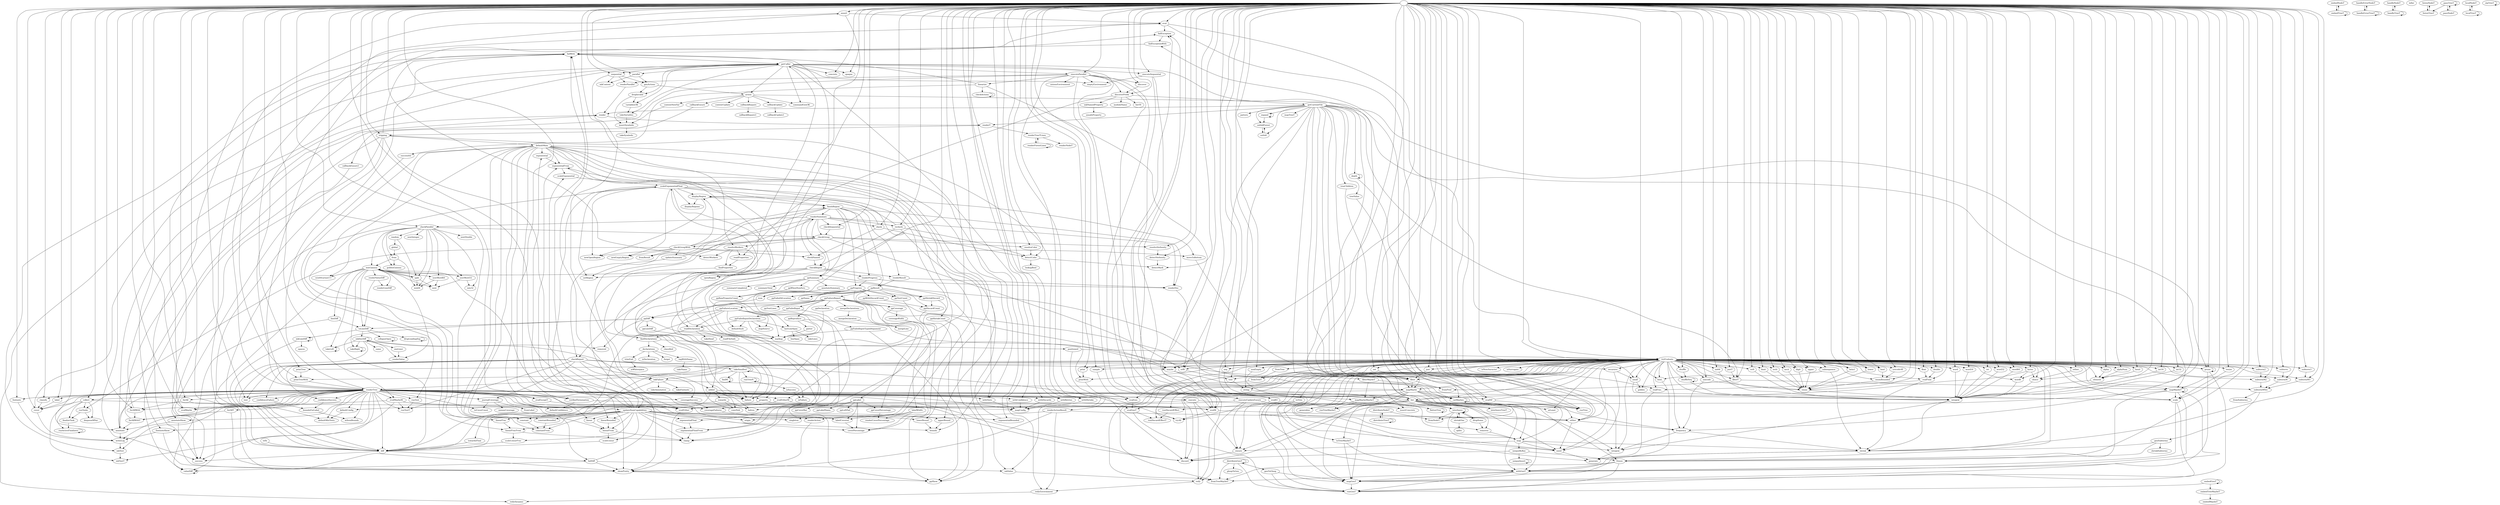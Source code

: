 strict digraph deps {
"action" [style=solid];
"added" [style=solid];
"alpha" [style=solid];
"alphaNum" [style=solid];
"annotate" [style=solid];
"annotateShow" [style=solid];
"annotateSummary" [style=solid];
"ascii" [style=solid];
"assert" [style=solid];
"atLeast" [style=solid];
"binit" [style=solid];
"bool" [style=solid];
"bool_" [style=solid];
"bounds" [style=solid];
"boundsForLabel" [style=solid];
"bytes" [style=solid];
"callbackEnsure" [style=solid];
"callbackEnsure1" [style=solid];
"callbackRequire" [style=solid];
"callbackRequire1" [style=solid];
"callbackUpdate" [style=solid];
"callbackUpdate1" [style=solid];
"catMaybes" [style=solid];
"check" [style=solid];
"checkActions" [style=solid];
"checkGroup" [style=solid];
"checkGroupWith" [style=solid];
"checkNamed" [style=solid];
"checkParallel" [style=solid];
"checkRegion" [style=solid];
"checkReport" [style=solid];
"checkSequential" [style=solid];
"choice" [style=solid];
"clamp" [style=solid];
"classified" [style=solid];
"classify" [style=solid];
"collapseOpen" [style=solid];
"collect" [style=solid];
"commandGenOK" [style=solid];
"concrete" [style=solid];
"confidenceFailure" [style=solid];
"confidenceSuccess" [style=solid];
"consNub" [style=solid];
"constant" [style=solid];
"constantBounded" [style=solid];
"constantFrom" [style=solid];
"contextNewVar" [style=solid];
"contextUpdate" [style=solid];
"cover" [style=solid];
"coverPercentage" [style=solid];
"coverageFailures" [style=solid];
"coverageSuccess" [style=solid];
"coverageWidth" [style=solid];
"declarations" [style=solid];
"defaultConfidence" [style=solid];
"defaultConfig" [style=solid];
"defaultMain" [style=solid];
"defaultMinTests" [style=solid];
"defaultStyle" [style=solid];
"depth" [style=solid];
"dequeueMVar" [style=solid];
"detectColor" [style=solid];
"detectMark" [style=solid];
"detectVerbosity" [style=solid];
"detectWorkers" [style=solid];
"diff" [style=solid];
"digit" [style=solid];
"discard" [style=solid];
"discover" [style=solid];
"discoverPrefix" [style=solid];
"displayRegion" [style=solid];
"displayRegions" [style=solid];
"distributeGenT" [style=solid];
"distributeNodeT" [style=solid];
"distributeTreeT" [style=solid];
"double" [style=solid];
"dropInvalid" [style=solid];
"dropLeadingSep" [style=solid];
"dropSome" [style=solid];
"either" [style=solid];
"either_" [style=solid];
"element" [style=solid];
"embedGenT" [style=solid];
"embedMaybeT" [style=solid];
"embedNodeT" [style=solid];
"embedTreeMaybeT" [style=solid];
"embedTreeT" [style=solid];
"emptyEnvironment" [style=solid];
"ensure" [style=solid];
"enum" [style=solid];
"enumBounded" [style=solid];
"eval" [style=solid];
"evalEither" [style=solid];
"evalEitherM" [style=solid];
"evalExceptT" [style=solid];
"evalGen" [style=solid];
"evalGenT" [style=solid];
"evalIO" [style=solid];
"evalM" [style=solid];
"evalMaybe" [style=solid];
"evalMaybeM" [style=solid];
"evalNF" [style=solid];
"execute" [style=solid];
"executeParallel" [style=solid];
"executeSequential" [style=solid];
"executeUpdateEnsure" [style=solid];
"expand" [style=solid];
"exponential" [style=solid];
"exponentialBounded" [style=solid];
"exponentialFloat" [style=solid];
"exponentialFloatFrom" [style=solid];
"exponentialFrom" [style=solid];
"failDiff" [style=solid];
"failException" [style=solid];
"failExceptionWith" [style=solid];
"failWith" [style=solid];
"failure" [style=solid];
"filter" [style=solid];
"filterMaybeT" [style=solid];
"filterT" [style=solid];
"finalizeTask" [style=solid];
"findDeclarations" [style=solid];
"findM" [style=solid];
"findProperties" [style=solid];
"finishRegion" [style=solid];
"flattenTree" [style=solid];
"float" [style=solid];
"footnote" [style=solid];
"footnoteShow" [style=solid];
"forAll" [style=solid];
"forAllT" [style=solid];
"forAllWith" [style=solid];
"forAllWithT" [style=solid];
"forget" [style=solid];
"freeze" [style=solid];
"frequency" [style=solid];
"from" [style=solid];
"fromLabel" [style=solid];
"fromNodeT" [style=solid];
"fromPred" [style=solid];
"fromResult" [style=solid];
"fromSubterms" [style=solid];
"fromTree" [style=solid];
"fromTreeMaybeT" [style=solid];
"fromTreeT" [style=solid];
"genActions" [style=solid];
"genSubterms" [style=solid];
"genToGloop" [style=solid];
"generalize" [style=solid];
"generate" [style=solid];
"getCaller" [style=solid];
"getCurrentFile" [style=solid];
"global" [style=solid];
"gloopToGen" [style=solid];
"golden" [style=solid];
"goldenGamma" [style=solid];
"gutter" [style=solid];
"halves" [style=solid];
"handleErrorNodeT" [style=solid];
"handleErrorTreeT" [style=solid];
"handleNodeT" [style=solid];
"handleTreeT" [style=solid];
"hexit" [style=solid];
"icon" [style=solid];
"infix" [style=solid];
"infixr" [style=solid];
"insertConcrete" [style=solid];
"insertSymbolic" [style=solid];
"int" [style=solid];
"int16" [style=solid];
"int32" [style=solid];
"int64" [style=solid];
"int8" [style=solid];
"integral" [style=solid];
"integral_" [style=solid];
"interleave" [style=solid];
"interleaveTreeT" [style=solid];
"isDeclaration" [style=solid];
"isFailure" [style=solid];
"isNoncharacter" [style=solid];
"isSuccess" [style=solid];
"isSurrogate" [style=solid];
"isWhitespace" [style=solid];
"journalCoverage" [style=solid];
"just" [style=solid];
"justT" [style=solid];
"label" [style=solid];
"labelCovered" [style=solid];
"labelWidth" [style=solid];
"lastLineSpan" [style=solid];
"latin1" [style=solid];
"lineDiff" [style=solid];
"lineSpan" [style=solid];
"linear" [style=solid];
"linearBounded" [style=solid];
"linearFrac" [style=solid];
"linearFracFrom" [style=solid];
"linearFrom" [style=solid];
"linearize" [style=solid];
"list" [style=solid];
"listTE" [style=solid];
"listenNodeT" [style=solid];
"listenTreeT" [style=solid];
"localNodeT" [style=solid];
"localTreeT" [style=solid];
"lookupBool" [style=solid];
"lower" [style=solid];
"lowerBound" [style=solid];
"map" [style=solid];
"mapConfig" [style=solid];
"mapGenT" [style=solid];
"mapMaybe" [style=solid];
"mapMaybeMaybeT" [style=solid];
"mapMaybeT" [style=solid];
"mapSource" [style=solid];
"mapTreeT" [style=solid];
"markup" [style=solid];
"maybe" [style=solid];
"mergeDeclaration" [style=solid];
"mergeDeclarations" [style=solid];
"mergeLine" [style=solid];
"mix32" [style=solid];
"mix64" [style=solid];
"mix64variant13" [style=solid];
"mixGamma" [style=solid];
"mkContext" [style=solid];
"mkDocDiff" [style=solid];
"mkFailure" [style=solid];
"mkLineDiff" [style=solid];
"mkNamedProperty" [style=solid];
"mkTest" [style=solid];
"mkTestT" [style=solid];
"mkValue" [style=solid];
"moduleName" [style=solid];
"moveToBottom" [style=solid];
"newEmptyRegion" [style=solid];
"newOpenRegion" [style=solid];
"next" [style=solid];
"nextDouble" [style=solid];
"nextInteger" [style=solid];
"nextWord32" [style=solid];
"nextWord64" [style=solid];
"nonEmpty" [style=solid];
"octit" [style=solid];
"oneLiner" [style=solid];
"opaque" [style=solid];
"openRegion" [style=solid];
"origin" [style=solid];
"parallel" [style=solid];
"passNodeT" [style=solid];
"passTreeT" [style=solid];
"pattern" [style=solid];
"positioned" [style=solid];
"ppCoverBar" [style=solid];
"ppCoverPercentage" [style=solid];
"ppCoverage" [style=solid];
"ppDeclaration" [style=solid];
"ppDiff" [style=solid];
"ppDiscardCount" [style=solid];
"ppFailedAtLocation" [style=solid];
"ppFailedInput" [style=solid];
"ppFailedInputDeclaration" [style=solid];
"ppFailedInputTypedArgument" [style=solid];
"ppFailureLocation" [style=solid];
"ppFailureReport" [style=solid];
"ppLabel" [style=solid];
"ppLabelName" [style=solid];
"ppLeftPad" [style=solid];
"ppLineDiff" [style=solid];
"ppName" [style=solid];
"ppProgress" [style=solid];
"ppRawPropertyCount" [style=solid];
"ppReproduce" [style=solid];
"ppResult" [style=solid];
"ppShow" [style=solid];
"ppShrinkCount" [style=solid];
"ppShrinkDiscard" [style=solid];
"ppSummary" [style=solid];
"ppTestCount" [style=solid];
"ppTextLines" [style=solid];
"ppWhenNonZero" [style=solid];
"ppWithDiscardCount" [style=solid];
"print" [style=solid];
"printTree" [style=solid];
"printTreeWith" [style=solid];
"printWith" [style=solid];
"property" [style=solid];
"prune" [style=solid];
"random" [style=solid];
"readDeclaration" [style=solid];
"readFileSafe" [style=solid];
"readProperties" [style=solid];
"realFloat" [style=solid];
"realFrac_" [style=solid];
"recheck" [style=solid];
"recursive" [style=solid];
"reify" [style=solid];
"reifyDynamic" [style=solid];
"reifyEnvironment" [style=solid];
"removed" [style=solid];
"removes" [style=solid];
"render" [style=solid];
"renderAction" [style=solid];
"renderActionResult" [style=solid];
"renderCoverPercentage" [style=solid];
"renderDoc" [style=solid];
"renderForestLines" [style=solid];
"renderLineDiff" [style=solid];
"renderNodeT" [style=solid];
"renderParallel" [style=solid];
"renderProgress" [style=solid];
"renderResult" [style=solid];
"renderSummary" [style=solid];
"renderT" [style=solid];
"renderTree" [style=solid];
"renderTreeTLines" [style=solid];
"renderValue" [style=solid];
"renderValueDiff" [style=solid];
"resize" [style=solid];
"resolveColor" [style=solid];
"resolveVerbosity" [style=solid];
"resolveWorkers" [style=solid];
"runActiveFinalizers" [style=solid];
"runDiscardEffect" [style=solid];
"runDiscardEffectT" [style=solid];
"runGenT" [style=solid];
"runTasks" [style=solid];
"runTest" [style=solid];
"runTestT" [style=solid];
"runTree" [style=solid];
"runTreeMaybeT" [style=solid];
"runTreeN" [style=solid];
"same" [style=solid];
"sample" [style=solid];
"scale" [style=solid];
"scaleExponential" [style=solid];
"scaleExponentialFloat" [style=solid];
"scaleLinear" [style=solid];
"scaleLinearFrac" [style=solid];
"seq" [style=solid];
"sequential" [style=solid];
"set" [style=solid];
"setRegion" [style=solid];
"showPretty" [style=solid];
"shrink" [style=solid];
"shrinkOne" [style=solid];
"shrinkSubterms" [style=solid];
"shuffle" [style=solid];
"shuffleSeq" [style=solid];
"singleton" [style=solid];
"sized" [style=solid];
"small" [style=solid];
"spaces" [style=solid];
"split" [style=solid];
"splits" [style=solid];
"string" [style=solid];
"subsequence" [style=solid];
"subterm" [style=solid];
"subterm2" [style=solid];
"subterm3" [style=solid];
"subtermM" [style=solid];
"subtermM2" [style=solid];
"subtermM3" [style=solid];
"subtermMVec" [style=solid];
"success" [style=solid];
"successful" [style=solid];
"summaryCompleted" [style=solid];
"summaryTotal" [style=solid];
"tagWithName" [style=solid];
"takeAnnotation" [style=solid];
"takeFootnote" [style=solid];
"takeHead" [style=solid];
"takeLeft" [style=solid];
"takeLines" [style=solid];
"takeName" [style=solid];
"takeRight" [style=solid];
"takeSmallest" [style=solid];
"takeSymbolic" [style=solid];
"takeVariables" [style=solid];
"test" [style=solid];
"text" [style=solid];
"toCoverCount" [style=solid];
"toLineDiff" [style=solid];
"toTree" [style=solid];
"toTreeMaybeT" [style=solid];
"towards" [style=solid];
"towardsFloat" [style=solid];
"treeChildren" [style=solid];
"treeValue" [style=solid];
"trimEnd" [style=solid];
"tripping" [style=solid];
"tryAll" [style=solid];
"tryEvaluate" [style=solid];
"unfold" [style=solid];
"unfoldForest" [style=solid];
"unicode" [style=solid];
"unicodeAll" [style=solid];
"unionsCoverage" [style=solid];
"unionsEnvironment" [style=solid];
"uniqueByKey" [style=solid];
"uniqueInsert" [style=solid];
"unsafeProperty" [style=solid];
"updateNumCapabilities" [style=solid];
"updateSummary" [style=solid];
"upper" [style=solid];
"upperBound" [style=solid];
"utf8" [style=solid];
"valueDiff" [style=solid];
"variablesOK" [style=solid];
"verifiedTermination" [style=solid];
"wilsonBounds" [style=solid];
"withConfidence" [style=solid];
"withDiscards" [style=solid];
"withGenT" [style=solid];
"withRetries" [style=solid];
"withShrinks" [style=solid];
"withTests" [style=solid];
"word" [style=solid];
"word16" [style=solid];
"word32" [style=solid];
"word64" [style=solid];
"word8" [style=solid];
"writeLog" [style=solid];
"zipTreeT" [style=solid];
"" -> "alpha";
"" -> "alphaNum";
"" -> "annotate";
"" -> "annotateShow";
"" -> "ascii";
"" -> "assert";
"" -> "binit";
"" -> "bool";
"" -> "bool_";
"" -> "bytes";
"" -> "check";
"" -> "checkParallel";
"" -> "checkSequential";
"" -> "choice";
"" -> "classify";
"" -> "collect";
"" -> "concrete";
"" -> "constant";
"" -> "cover";
"" -> "detectColor";
"" -> "detectMark";
"" -> "detectVerbosity";
"" -> "detectWorkers";
"" -> "diff";
"" -> "digit";
"" -> "discard";
"" -> "discover";
"" -> "discoverPrefix";
"" -> "double";
"" -> "either";
"" -> "either_";
"" -> "element";
"" -> "enum";
"" -> "enumBounded";
"" -> "eval";
"" -> "evalEither";
"" -> "evalEitherM";
"" -> "evalExceptT";
"" -> "evalIO";
"" -> "evalM";
"" -> "evalMaybe";
"" -> "evalMaybeM";
"" -> "evalNF";
"" -> "executeParallel";
"" -> "executeSequential";
"" -> "failure";
"" -> "filter";
"" -> "filterT";
"" -> "float";
"" -> "footnote";
"" -> "footnoteShow";
"" -> "forAll";
"" -> "forAllWith";
"" -> "freeze";
"" -> "frequency";
"" -> "hexit";
"" -> "int";
"" -> "int16";
"" -> "int32";
"" -> "int64";
"" -> "int8";
"" -> "integral";
"" -> "integral_";
"" -> "just";
"" -> "justT";
"" -> "label";
"" -> "latin1";
"" -> "list";
"" -> "lower";
"" -> "map";
"" -> "mapMaybe";
"" -> "mapMaybeT";
"" -> "maybe";
"" -> "nonEmpty";
"" -> "octit";
"" -> "opaque";
"" -> "parallel";
"" -> "print";
"" -> "printTree";
"" -> "printTreeWith";
"" -> "printWith";
"" -> "property";
"" -> "prune";
"" -> "realFloat";
"" -> "realFrac_";
"" -> "recheck";
"" -> "recursive";
"" -> "resize";
"" -> "resolveColor";
"" -> "resolveVerbosity";
"" -> "resolveWorkers";
"" -> "sample";
"" -> "scale";
"" -> "seq";
"" -> "sequential";
"" -> "set";
"" -> "shrink";
"" -> "shuffle";
"" -> "sized";
"" -> "small";
"" -> "string";
"" -> "subsequence";
"" -> "subterm";
"" -> "subterm2";
"" -> "subterm3";
"" -> "subtermM";
"" -> "subtermM2";
"" -> "subtermM3";
"" -> "success";
"" -> "test";
"" -> "text";
"" -> "tripping";
"" -> "unicode";
"" -> "unicodeAll";
"" -> "upper";
"" -> "utf8";
"" -> "verifiedTermination";
"" -> "withConfidence";
"" -> "withDiscards";
"" -> "withRetries";
"" -> "withShrinks";
"" -> "withTests";
"" -> "word";
"" -> "word16";
"" -> "word32";
"" -> "word64";
"" -> "word8";
"action" -> "callbackEnsure";
"action" -> "callbackRequire";
"action" -> "callbackUpdate";
"action" -> "commandGenOK";
"action" -> "contextNewVar";
"action" -> "contextUpdate";
"action" -> "filter";
"added" -> "consNub";
"added" -> "halves";
"added" -> "list";
"added" -> "removes";
"added" -> "towards";
"added" -> "towardsFloat";
"alpha" -> "element";
"alphaNum" -> "element";
"annotate" -> "getCaller";
"annotate" -> "writeLog";
"annotateShow" -> "annotate";
"annotateShow" -> "showPretty";
"annotateSummary" -> "icon";
"ascii" -> "enum";
"assert" -> "eval";
"assert" -> "failure";
"assert" -> "success";
"binit" -> "enum";
"bool" -> "enumBounded";
"bool_" -> "generate";
"boundsForLabel" -> "wilsonBounds";
"bytes" -> "choice";
"bytes" -> "list";
"bytes" -> "word8";
"callbackEnsure" -> "callbackEnsure1";
"callbackEnsure1" -> "success";
"callbackRequire" -> "callbackRequire1";
"callbackUpdate" -> "callbackUpdate1";
"catMaybes" -> "catMaybes";
"catMaybes" -> "runTree";
"check" -> "checkNamed";
"check" -> "detectColor";
"check" -> "displayRegion";
"checkActions" -> "checkActions";
"checkGroup" -> "checkGroupWith";
"checkGroup" -> "resolveColor";
"checkGroup" -> "resolveVerbosity";
"checkGroup" -> "resolveWorkers";
"checkGroup" -> "updateNumCapabilities";
"checkGroup" -> "utf8";
"checkGroupWith" -> "checkNamed";
"checkGroupWith" -> "displayRegion";
"checkGroupWith" -> "finishRegion";
"checkGroupWith" -> "fromResult";
"checkGroupWith" -> "moveToBottom";
"checkGroupWith" -> "newEmptyRegion";
"checkGroupWith" -> "newOpenRegion";
"checkGroupWith" -> "runTasks";
"checkGroupWith" -> "updateSummary";
"checkNamed" -> "checkRegion";
"checkParallel" -> "checkGroup";
"checkParallel" -> "from";
"checkParallel" -> "goldenGamma";
"checkParallel" -> "mix32";
"checkParallel" -> "mix64";
"checkParallel" -> "mix64variant13";
"checkParallel" -> "mixGamma";
"checkParallel" -> "nextDouble";
"checkParallel" -> "nextInteger";
"checkParallel" -> "nextWord32";
"checkParallel" -> "nextWord64";
"checkParallel" -> "random";
"checkParallel" -> "split";
"checkRegion" -> "checkReport";
"checkRegion" -> "openRegion";
"checkRegion" -> "renderProgress";
"checkRegion" -> "renderResult";
"checkRegion" -> "setRegion";
"checkReport" -> "confidenceFailure";
"checkReport" -> "confidenceSuccess";
"checkReport" -> "coverageSuccess";
"checkReport" -> "defaultMinTests";
"checkReport" -> "evalGenT";
"checkReport" -> "journalCoverage";
"checkReport" -> "maybe";
"checkReport" -> "mkFailure";
"checkReport" -> "runTestT";
"checkReport" -> "takeSmallest";
"checkReport" -> "test";
"checkSequential" -> "checkGroup";
"choice" -> "integral";
"classify" -> "cover";
"collapseOpen" -> "collapseOpen";
"collect" -> "cover";
"collect" -> "dequeueMVar";
"collect" -> "finalizeTask";
"collect" -> "runActiveFinalizers";
"collect" -> "runTasks";
"collect" -> "updateNumCapabilities";
"confidenceFailure" -> "boundsForLabel";
"confidenceSuccess" -> "boundsForLabel";
"consNub" -> "getCaller";
"constant" -> "constantFrom";
"constantBounded" -> "constantFrom";
"contextNewVar" -> "insertSymbolic";
"cover" -> "getCaller";
"cover" -> "writeLog";
"coverageFailures" -> "labelCovered";
"coverageSuccess" -> "coverageFailures";
"coverageWidth" -> "labelWidth";
"declarations" -> "forget";
"declarations" -> "isDeclaration";
"declarations" -> "tagWithName";
"declarations" -> "trimEnd";
"defaultConfig" -> "defaultMinTests";
"defaultMain" -> "bounds";
"defaultMain" -> "constant";
"defaultMain" -> "constantBounded";
"defaultMain" -> "constantFrom";
"defaultMain" -> "exponential";
"defaultMain" -> "exponentialBounded";
"defaultMain" -> "exponentialFloat";
"defaultMain" -> "exponentialFloatFrom";
"defaultMain" -> "exponentialFrom";
"defaultMain" -> "linear";
"defaultMain" -> "linearBounded";
"defaultMain" -> "linearFrac";
"defaultMain" -> "linearFracFrom";
"defaultMain" -> "linearFrom";
"defaultMain" -> "lowerBound";
"defaultMain" -> "origin";
"defaultMain" -> "singleton";
"defaultMain" -> "upperBound";
"depth" -> "depth";
"depth" -> "runTree";
"detectColor" -> "detectMark";
"detectColor" -> "lookupBool";
"detectVerbosity" -> "detectMark";
"diff" -> "eval";
"diff" -> "failDiff";
"diff" -> "success";
"digit" -> "enum";
"discover" -> "discoverPrefix";
"discoverPrefix" -> "getCurrentFile";
"discoverPrefix" -> "listTE";
"discoverPrefix" -> "mkNamedProperty";
"discoverPrefix" -> "moduleName";
"discoverPrefix" -> "readProperties";
"displayRegion" -> "displayRegions";
"displayRegion" -> "finishRegion";
"displayRegion" -> "newOpenRegion";
"distributeGenT" -> "distributeGenT";
"distributeGenT" -> "fromTreeMaybeT";
"distributeGenT" -> "genToGloop";
"distributeGenT" -> "gloopToGen";
"distributeGenT" -> "runGenT";
"distributeNodeT" -> "distributeTreeT";
"distributeNodeT" -> "fromNodeT";
"distributeTreeT" -> "distributeNodeT";
"distributeTreeT" -> "distributeTreeT";
"double" -> "realFloat";
"dropInvalid" -> "insertSymbolic";
"dropInvalid" -> "variablesOK";
"dropLeadingSep" -> "dropLeadingSep";
"dropSome" -> "interleave";
"dropSome" -> "removes";
"either" -> "frequency";
"either" -> "sized";
"either_" -> "choice";
"element" -> "integral";
"embedGenT" -> "embedGenT";
"embedGenT" -> "embedTreeMaybeT";
"embedGenT" -> "runGenT";
"embedNodeT" -> "embedTreeT";
"embedTreeMaybeT" -> "embedMaybeT";
"embedTreeT" -> "embedNodeT";
"embedTreeT" -> "embedTreeT";
"ensure" -> "discard";
"enum" -> "integral";
"enumBounded" -> "enum";
"eval" -> "either";
"eval" -> "failException";
"eval" -> "tryEvaluate";
"evalEither" -> "failWith";
"evalEither" -> "showPretty";
"evalEitherM" -> "evalEither";
"evalEitherM" -> "evalM";
"evalExceptT" -> "evalEither";
"evalGen" -> "evalGenT";
"evalGenT" -> "runDiscardEffectT";
"evalGenT" -> "runGenT";
"evalIO" -> "either";
"evalIO" -> "failException";
"evalIO" -> "tryAll";
"evalM" -> "either";
"evalM" -> "failException";
"evalM" -> "tryAll";
"evalMaybe" -> "failWith";
"evalMaybeM" -> "discard";
"evalMaybeM" -> "evalM";
"evalMaybeM" -> "evalMaybe";
"evalMaybeM" -> "mkTestT";
"evalMaybeM" -> "runTestT";
"evalNF" -> "either";
"evalNF" -> "failExceptionWith";
"evalNF" -> "tryEvaluate";
"execute" -> "ensure";
"execute" -> "evalEither";
"execute" -> "insertConcrete";
"execute" -> "reify";
"executeParallel" -> "annotate";
"executeParallel" -> "discover";
"executeParallel" -> "discoverPrefix";
"executeParallel" -> "emptyEnvironment";
"executeParallel" -> "evalM";
"executeParallel" -> "execute";
"executeParallel" -> "executeUpdateEnsure";
"executeParallel" -> "linearize";
"executeParallel" -> "renderActionResult";
"executeParallel" -> "renderParallel";
"executeParallel" -> "unionsEnvironment";
"executeSequential" -> "emptyEnvironment";
"executeSequential" -> "evalM";
"executeSequential" -> "executeUpdateEnsure";
"executeUpdateEnsure" -> "ensure";
"executeUpdateEnsure" -> "evalEither";
"executeUpdateEnsure" -> "insertConcrete";
"executeUpdateEnsure" -> "reify";
"expand" -> "expand";
"expand" -> "unfoldForest";
"exponential" -> "exponentialFrom";
"exponentialBounded" -> "exponentialFrom";
"exponentialFloat" -> "exponentialFloatFrom";
"exponentialFloatFrom" -> "clamp";
"exponentialFloatFrom" -> "scaleExponentialFloat";
"exponentialFrom" -> "clamp";
"exponentialFrom" -> "scaleExponential";
"failDiff" -> "failWith";
"failDiff" -> "mkValue";
"failDiff" -> "showPretty";
"failDiff" -> "valueDiff";
"failException" -> "failExceptionWith";
"failExceptionWith" -> "failWith";
"failWith" -> "getCaller";
"failWith" -> "mkTest";
"failure" -> "failWith";
"filter" -> "fromPred";
"filter" -> "mapMaybe";
"filterMaybeT" -> "fromPred";
"filterMaybeT" -> "mapMaybeMaybeT";
"filterT" -> "fromPred";
"filterT" -> "mapMaybeT";
"finalizeTask" -> "runActiveFinalizers";
"findDeclarations" -> "classified";
"findDeclarations" -> "declarations";
"findDeclarations" -> "positioned";
"findM" -> "findM";
"findProperties" -> "findDeclarations";
"finishRegion" -> "fromResult";
"finishRegion" -> "mkFailure";
"finishRegion" -> "ppProgress";
"finishRegion" -> "ppResult";
"finishRegion" -> "ppSummary";
"finishRegion" -> "renderDoc";
"finishRegion" -> "renderProgress";
"finishRegion" -> "renderResult";
"finishRegion" -> "renderSummary";
"flattenTree" -> "flattenTree";
"float" -> "realFloat";
"footnote" -> "writeLog";
"footnoteShow" -> "showPretty";
"footnoteShow" -> "writeLog";
"forAll" -> "forAllWith";
"forAll" -> "showPretty";
"forAllT" -> "forAllWithT";
"forAllT" -> "showPretty";
"forAllWith" -> "forAllWithT";
"forAllWith" -> "render";
"forAllWithT" -> "annotate";
"forAllWithT" -> "render";
"freeze" -> "fromTreeMaybeT";
"freeze" -> "runGenT";
"freeze" -> "withGenT";
"frequency" -> "integral_";
"frequency" -> "shrink";
"from" -> "goldenGamma";
"from" -> "mix64";
"from" -> "mixGamma";
"fromTree" -> "fromTreeT";
"fromTreeT" -> "fromTreeMaybeT";
"genActions" -> "action";
"genActions" -> "dropInvalid";
"genSubterms" -> "freeze";
"genSubterms" -> "shrink";
"genSubterms" -> "shrinkSubterms";
"genToGloop" -> "mapGenT";
"genToGloop" -> "runGenT";
"getCaller" -> "action";
"getCaller" -> "commandGenOK";
"getCaller" -> "concrete";
"getCaller" -> "dropInvalid";
"getCaller" -> "emptyEnvironment";
"getCaller" -> "executeParallel";
"getCaller" -> "executeSequential";
"getCaller" -> "insertConcrete";
"getCaller" -> "opaque";
"getCaller" -> "parallel";
"getCaller" -> "reify";
"getCaller" -> "reifyDynamic";
"getCaller" -> "reifyEnvironment";
"getCaller" -> "sequential";
"getCaller" -> "takeVariables";
"getCaller" -> "variablesOK";
"getCurrentFile" -> "catMaybes";
"getCurrentFile" -> "depth";
"getCurrentFile" -> "expand";
"getCurrentFile" -> "filter";
"getCurrentFile" -> "filterMaybeT";
"getCurrentFile" -> "filterT";
"getCurrentFile" -> "fromNodeT";
"getCurrentFile" -> "interleave";
"getCurrentFile" -> "mapMaybe";
"getCurrentFile" -> "mapMaybeMaybeT";
"getCurrentFile" -> "mapMaybeT";
"getCurrentFile" -> "mapTreeT";
"getCurrentFile" -> "pattern";
"getCurrentFile" -> "prune";
"getCurrentFile" -> "render";
"getCurrentFile" -> "renderT";
"getCurrentFile" -> "runTree";
"getCurrentFile" -> "treeChildren";
"getCurrentFile" -> "treeValue";
"getCurrentFile" -> "unfold";
"getCurrentFile" -> "unfoldForest";
"global" -> "from";
"gutter" -> "markup";
"handleErrorNodeT" -> "handleErrorTreeT";
"handleErrorTreeT" -> "handleErrorNodeT";
"handleErrorTreeT" -> "handleErrorTreeT";
"handleNodeT" -> "handleTreeT";
"handleTreeT" -> "handleNodeT";
"handleTreeT" -> "handleTreeT";
"hexit" -> "element";
"icon" -> "markup";
"infix" -> "diff";
"insertSymbolic" -> "takeSymbolic";
"int" -> "integral";
"int16" -> "integral";
"int32" -> "integral";
"int64" -> "integral";
"int8" -> "integral";
"integral" -> "integral_";
"integral" -> "shrink";
"integral_" -> "generate";
"interleave" -> "dropSome";
"interleave" -> "fromNodeT";
"interleave" -> "interleave";
"interleave" -> "map";
"interleave" -> "shrinkOne";
"isSuccess" -> "isFailure";
"journalCoverage" -> "fromLabel";
"journalCoverage" -> "toCoverCount";
"journalCoverage" -> "unionsCoverage";
"just" -> "filter";
"justT" -> "filterT";
"label" -> "cover";
"labelCovered" -> "coverPercentage";
"labelWidth" -> "coverPercentage";
"labelWidth" -> "labelCovered";
"labelWidth" -> "renderCoverPercentage";
"lastLineSpan" -> "lineSpan";
"lastLineSpan" -> "takeLines";
"latin1" -> "enum";
"lineDiff" -> "toLineDiff";
"lineDiff" -> "valueDiff";
"linear" -> "linearFrom";
"linearBounded" -> "linearFrom";
"linearFrac" -> "linearFracFrom";
"linearFracFrom" -> "clamp";
"linearFracFrom" -> "scaleLinearFrac";
"linearFrom" -> "clamp";
"linearFrom" -> "scaleLinear";
"linearize" -> "checkActions";
"linearize" -> "failWith";
"linearize" -> "interleave";
"linearize" -> "successful";
"list" -> "atLeast";
"list" -> "ensure";
"list" -> "halves";
"list" -> "integral_";
"list" -> "interleave";
"list" -> "interleaveTreeT";
"list" -> "mapGenT";
"list" -> "removes";
"list" -> "sized";
"list" -> "toTreeMaybeT";
"list" -> "withGenT";
"listenNodeT" -> "listenTreeT";
"listenTreeT" -> "listenNodeT";
"localNodeT" -> "localTreeT";
"localTreeT" -> "localNodeT";
"localTreeT" -> "localTreeT";
"lower" -> "enum";
"lowerBound" -> "bounds";
"map" -> "ensure";
"map" -> "integral_";
"map" -> "shrink";
"map" -> "sized";
"map" -> "uniqueByKey";
"mapGenT" -> "runGenT";
"mapMaybe" -> "catMaybes";
"mapMaybe" -> "discard";
"mapMaybe" -> "freeze";
"mapMaybe" -> "mapGenT";
"mapMaybe" -> "mapMaybeMaybeT";
"mapMaybe" -> "runTreeMaybeT";
"mapMaybe" -> "scale";
"mapMaybe" -> "withGenT";
"mapMaybeMaybeT" -> "flattenTree";
"mapMaybeMaybeT" -> "generalize";
"mapMaybeMaybeT" -> "runTreeMaybeT";
"mapMaybeT" -> "discard";
"mapMaybeT" -> "freeze";
"mapMaybeT" -> "mapGenT";
"mapMaybeT" -> "mapMaybeT";
"mapMaybeT" -> "scale";
"mapMaybeT" -> "withGenT";
"maybe" -> "frequency";
"maybe" -> "sized";
"mergeDeclaration" -> "mergeLine";
"mergeDeclarations" -> "mergeDeclaration";
"mixGamma" -> "lineDiff";
"mixGamma" -> "mix64variant13";
"mixGamma" -> "mkValue";
"mixGamma" -> "next";
"mixGamma" -> "nextWord32";
"mixGamma" -> "nextWord64";
"mixGamma" -> "renderLineDiff";
"mixGamma" -> "renderValue";
"mixGamma" -> "renderValueDiff";
"mixGamma" -> "showPretty";
"mixGamma" -> "split";
"mixGamma" -> "takeLeft";
"mixGamma" -> "takeRight";
"mixGamma" -> "toLineDiff";
"mixGamma" -> "valueDiff";
"mkDocDiff" -> "added";
"mkDocDiff" -> "diff";
"mkDocDiff" -> "mkDocDiff";
"mkDocDiff" -> "oneLiner";
"mkDocDiff" -> "removed";
"mkDocDiff" -> "renderValue";
"mkDocDiff" -> "same";
"mkDocDiff" -> "takeLeft";
"mkDocDiff" -> "takeRight";
"mkFailure" -> "diff";
"mkFailure" -> "mapMaybe";
"mkFailure" -> "takeAnnotation";
"mkFailure" -> "takeFootnote";
"mkLineDiff" -> "diff";
"mkLineDiff" -> "mkLineDiff";
"mkLineDiff" -> "spaces";
"mkNamedProperty" -> "unsafeProperty";
"mkTest" -> "mkTestT";
"mkValue" -> "reify";
"moveToBottom" -> "filter";
"nextWord32" -> "mix32";
"nextWord32" -> "next";
"nextWord64" -> "mix64";
"nextWord64" -> "next";
"nonEmpty" -> "list";
"octit" -> "enum";
"oneLiner" -> "renderValue";
"parallel" -> "genActions";
"parallel" -> "mkContext";
"passNodeT" -> "passTreeT";
"passTreeT" -> "listenTreeT";
"passTreeT" -> "passNodeT";
"passTreeT" -> "passTreeT";
"positioned" -> "tryAll";
"positioned" -> "tryEvaluate";
"ppCoverPercentage" -> "renderCoverPercentage";
"ppCoverage" -> "coverageWidth";
"ppCoverage" -> "ppLabel";
"ppDeclaration" -> "markup";
"ppDiff" -> "added";
"ppDiff" -> "diff";
"ppDiff" -> "markup";
"ppDiff" -> "ppLineDiff";
"ppDiff" -> "removed";
"ppDiff" -> "toLineDiff";
"ppDiscardCount" -> "ppShow";
"ppFailedInput" -> "ppFailedInputDeclaration";
"ppFailedInput" -> "ppFailedInputTypedArgument";
"ppFailedInputDeclaration" -> "defaultStyle";
"ppFailedInputDeclaration" -> "lastLineSpan";
"ppFailedInputDeclaration" -> "mapSource";
"ppFailedInputDeclaration" -> "markup";
"ppFailedInputDeclaration" -> "readDeclaration";
"ppFailedInputTypedArgument" -> "markup";
"ppFailedInputTypedArgument" -> "ppShow";
"ppFailureLocation" -> "defaultStyle";
"ppFailureLocation" -> "diff";
"ppFailureLocation" -> "lastLineSpan";
"ppFailureLocation" -> "mapSource";
"ppFailureLocation" -> "markup";
"ppFailureLocation" -> "ppDiff";
"ppFailureLocation" -> "readDeclaration";
"ppFailureReport" -> "catMaybes";
"ppFailureReport" -> "coverPercentage";
"ppFailureReport" -> "coverageFailures";
"ppFailureReport" -> "maybe";
"ppFailureReport" -> "mergeDeclarations";
"ppFailureReport" -> "ppCoverPercentage";
"ppFailureReport" -> "ppDeclaration";
"ppFailureReport" -> "ppDiff";
"ppFailureReport" -> "ppFailedInput";
"ppFailureReport" -> "ppFailureLocation";
"ppFailureReport" -> "ppReproduce";
"ppFailureReport" -> "ppTextLines";
"ppLabel" -> "coverPercentage";
"ppLabel" -> "labelCovered";
"ppLabel" -> "ppCoverBar";
"ppLabel" -> "ppCoverPercentage";
"ppLabel" -> "ppLabelName";
"ppLabel" -> "ppLeftPad";
"ppLineDiff" -> "markup";
"ppProgress" -> "failure";
"ppProgress" -> "icon";
"ppProgress" -> "ppCoverage";
"ppProgress" -> "ppFailedAtLocation";
"ppProgress" -> "ppName";
"ppProgress" -> "ppShrinkDiscard";
"ppProgress" -> "ppTestCount";
"ppProgress" -> "ppWithDiscardCount";
"ppRawPropertyCount" -> "ppShow";
"ppReproduce" -> "gutter";
"ppReproduce" -> "markup";
"ppReproduce" -> "maybe";
"ppResult" -> "failure";
"ppResult" -> "icon";
"ppResult" -> "ppCoverage";
"ppResult" -> "ppDiscardCount";
"ppResult" -> "ppFailedAtLocation";
"ppResult" -> "ppFailureReport";
"ppResult" -> "ppName";
"ppResult" -> "ppShrinkDiscard";
"ppResult" -> "ppTestCount";
"ppShrinkCount" -> "ppShow";
"ppShrinkDiscard" -> "ppDiscardCount";
"ppShrinkDiscard" -> "ppShrinkCount";
"ppSummary" -> "annotateSummary";
"ppSummary" -> "catMaybes";
"ppSummary" -> "ppRawPropertyCount";
"ppSummary" -> "ppWhenNonZero";
"ppSummary" -> "summaryCompleted";
"ppSummary" -> "summaryTotal";
"ppTestCount" -> "ppShow";
"ppWhenNonZero" -> "ppRawPropertyCount";
"ppWithDiscardCount" -> "ppDiscardCount";
"print" -> "printWith";
"printTree" -> "printTreeWith";
"printTreeWith" -> "renderTree";
"printWith" -> "evalGen";
"property" -> "defaultConfig";
"property" -> "evalM";
"prune" -> "mapGenT";
"prune" -> "prune";
"prune" -> "withGenT";
"random" -> "global";
"random" -> "split";
"readDeclaration" -> "filter";
"readDeclaration" -> "findDeclarations";
"readDeclaration" -> "readFileSafe";
"readDeclaration" -> "takeHead";
"readProperties" -> "findProperties";
"realFloat" -> "realFrac_";
"realFloat" -> "shrink";
"realFrac_" -> "generate";
"recheck" -> "checkRegion";
"recheck" -> "detectColor";
"recheck" -> "displayRegion";
"recheck" -> "withTests";
"recursive" -> "sized";
"recursive" -> "small";
"reify" -> "reifyEnvironment";
"reifyEnvironment" -> "reifyDynamic";
"removes" -> "map";
"render" -> "renderT";
"renderAction" -> "showPretty";
"renderActionResult" -> "either";
"renderActionResult" -> "reifyEnvironment";
"renderActionResult" -> "renderAction";
"renderActionResult" -> "showPretty";
"renderDoc" -> "utf8";
"renderForestLines" -> "renderForestLines";
"renderForestLines" -> "renderTreeTLines";
"renderParallel" -> "render";
"renderProgress" -> "ppProgress";
"renderProgress" -> "renderDoc";
"renderResult" -> "ppResult";
"renderResult" -> "renderDoc";
"renderSummary" -> "check";
"renderSummary" -> "checkGroup";
"renderSummary" -> "checkNamed";
"renderSummary" -> "checkParallel";
"renderSummary" -> "checkRegion";
"renderSummary" -> "checkReport";
"renderSummary" -> "checkSequential";
"renderSummary" -> "ppSummary";
"renderSummary" -> "recheck";
"renderSummary" -> "renderDoc";
"renderT" -> "renderTreeTLines";
"renderT" -> "tripping";
"renderTree" -> "annotate";
"renderTree" -> "annotateShow";
"renderTree" -> "assert";
"renderTree" -> "classify";
"renderTree" -> "collect";
"renderTree" -> "confidenceFailure";
"renderTree" -> "confidenceSuccess";
"renderTree" -> "cover";
"renderTree" -> "coverPercentage";
"renderTree" -> "coverageFailures";
"renderTree" -> "coverageSuccess";
"renderTree" -> "defaultConfidence";
"renderTree" -> "defaultConfig";
"renderTree" -> "defaultMinTests";
"renderTree" -> "diff";
"renderTree" -> "discard";
"renderTree" -> "eval";
"renderTree" -> "evalEither";
"renderTree" -> "evalEitherM";
"renderTree" -> "evalExceptT";
"renderTree" -> "evalGen";
"renderTree" -> "evalIO";
"renderTree" -> "evalM";
"renderTree" -> "evalMaybe";
"renderTree" -> "evalMaybeM";
"renderTree" -> "evalNF";
"renderTree" -> "failDiff";
"renderTree" -> "failException";
"renderTree" -> "failWith";
"renderTree" -> "failure";
"renderTree" -> "footnote";
"renderTree" -> "footnoteShow";
"renderTree" -> "forAll";
"renderTree" -> "forAllT";
"renderTree" -> "forAllWith";
"renderTree" -> "forAllWithT";
"renderTree" -> "journalCoverage";
"renderTree" -> "label";
"renderTree" -> "labelCovered";
"renderTree" -> "mapConfig";
"renderTree" -> "mkTest";
"renderTree" -> "mkTestT";
"renderTree" -> "property";
"renderTree" -> "runTest";
"renderTree" -> "runTestT";
"renderTree" -> "success";
"renderTree" -> "test";
"renderTree" -> "toCoverCount";
"renderTree" -> "verifiedTermination";
"renderTree" -> "wilsonBounds";
"renderTree" -> "withConfidence";
"renderTree" -> "withDiscards";
"renderTree" -> "withRetries";
"renderTree" -> "withShrinks";
"renderTree" -> "withTests";
"renderTree" -> "writeLog";
"renderTreeTLines" -> "renderForestLines";
"renderTreeTLines" -> "renderNodeT";
"renderValueDiff" -> "renderLineDiff";
"renderValueDiff" -> "toLineDiff";
"resize" -> "scale";
"resolveColor" -> "detectColor";
"resolveVerbosity" -> "detectVerbosity";
"resolveWorkers" -> "detectWorkers";
"resolveWorkers" -> "findProperties";
"resolveWorkers" -> "readDeclaration";
"resolveWorkers" -> "readProperties";
"runActiveFinalizers" -> "runActiveFinalizers";
"runDiscardEffect" -> "runDiscardEffectT";
"runTasks" -> "dequeueMVar";
"runTasks" -> "finalizeTask";
"runTest" -> "runTestT";
"runTreeN" -> "isSuccess";
"runTreeN" -> "runTreeN";
"sample" -> "evalGen";
"scale" -> "runGenT";
"scale" -> "withGenT";
"scaleExponential" -> "scaleExponentialFloat";
"scaleExponentialFloat" -> "clamp";
"scaleExponentialFloat" -> "diff";
"scaleExponentialFloat" -> "displayRegion";
"scaleExponentialFloat" -> "displayRegions";
"scaleExponentialFloat" -> "finishRegion";
"scaleExponentialFloat" -> "moveToBottom";
"scaleExponentialFloat" -> "newEmptyRegion";
"scaleExponentialFloat" -> "newOpenRegion";
"scaleExponentialFloat" -> "openRegion";
"scaleExponentialFloat" -> "setRegion";
"scaleLinear" -> "diff";
"scaleLinearFrac" -> "diff";
"seq" -> "list";
"sequential" -> "genActions";
"sequential" -> "mkContext";
"sequential" -> "renderAction";
"sequential" -> "renderParallel";
"set" -> "map";
"showPretty" -> "ppShow";
"shrink" -> "mapGenT";
"shrink" -> "withGenT";
"shrinkOne" -> "interleave";
"shrinkOne" -> "splits";
"shuffle" -> "shuffleSeq";
"shuffleSeq" -> "integral";
"shuffleSeq" -> "shuffleSeq";
"sized" -> "generate";
"small" -> "golden";
"small" -> "scale";
"split" -> "mix64";
"split" -> "mixGamma";
"split" -> "next";
"string" -> "list";
"subsequence" -> "bool_";
"subsequence" -> "shrink";
"subterm" -> "subtermM";
"subterm2" -> "subtermM2";
"subterm3" -> "subtermM3";
"subtermM" -> "subtermMVec";
"subtermM2" -> "subtermMVec";
"subtermM3" -> "subtermMVec";
"subtermMVec" -> "fromSubterms";
"subtermMVec" -> "genSubterms";
"successful" -> "runTest";
"tagWithName" -> "takeName";
"takeLeft" -> "takeLeft";
"takeRight" -> "takeRight";
"takeSmallest" -> "failure";
"takeSmallest" -> "findM";
"takeSmallest" -> "isFailure";
"takeSmallest" -> "mkFailure";
"takeSmallest" -> "runTreeN";
"takeSmallest" -> "takeSmallest";
"takeVariables" -> "insertSymbolic";
"text" -> "string";
"toLineDiff" -> "collapseOpen";
"toLineDiff" -> "dropLeadingSep";
"toLineDiff" -> "mkDocDiff";
"toLineDiff" -> "mkLineDiff";
"toTree" -> "mapGenT";
"toTree" -> "runDiscardEffect";
"toTree" -> "withGenT";
"toTreeMaybeT" -> "mapGenT";
"toTreeMaybeT" -> "withGenT";
"towards" -> "consNub";
"towards" -> "diff";
"towards" -> "halves";
"towardsFloat" -> "diff";
"treeChildren" -> "runTree";
"treeValue" -> "runTree";
"trimEnd" -> "isWhitespace";
"tripping" -> "defaultMain";
"tripping" -> "diff";
"tripping" -> "failWith";
"tripping" -> "mkValue";
"tripping" -> "showPretty";
"tripping" -> "success";
"tripping" -> "valueDiff";
"tryEvaluate" -> "alpha";
"tryEvaluate" -> "alphaNum";
"tryEvaluate" -> "ascii";
"tryEvaluate" -> "atLeast";
"tryEvaluate" -> "binit";
"tryEvaluate" -> "bool";
"tryEvaluate" -> "bool_";
"tryEvaluate" -> "bytes";
"tryEvaluate" -> "choice";
"tryEvaluate" -> "constant";
"tryEvaluate" -> "digit";
"tryEvaluate" -> "discard";
"tryEvaluate" -> "double";
"tryEvaluate" -> "either";
"tryEvaluate" -> "either_";
"tryEvaluate" -> "element";
"tryEvaluate" -> "ensure";
"tryEvaluate" -> "enum";
"tryEvaluate" -> "enumBounded";
"tryEvaluate" -> "evalGen";
"tryEvaluate" -> "evalGenT";
"tryEvaluate" -> "filter";
"tryEvaluate" -> "filterT";
"tryEvaluate" -> "float";
"tryEvaluate" -> "freeze";
"tryEvaluate" -> "frequency";
"tryEvaluate" -> "fromTree";
"tryEvaluate" -> "fromTreeMaybeT";
"tryEvaluate" -> "fromTreeT";
"tryEvaluate" -> "generalize";
"tryEvaluate" -> "generate";
"tryEvaluate" -> "golden";
"tryEvaluate" -> "hexit";
"tryEvaluate" -> "int";
"tryEvaluate" -> "int16";
"tryEvaluate" -> "int32";
"tryEvaluate" -> "int64";
"tryEvaluate" -> "int8";
"tryEvaluate" -> "integral";
"tryEvaluate" -> "integral_";
"tryEvaluate" -> "isNoncharacter";
"tryEvaluate" -> "isSurrogate";
"tryEvaluate" -> "just";
"tryEvaluate" -> "justT";
"tryEvaluate" -> "latin1";
"tryEvaluate" -> "list";
"tryEvaluate" -> "lower";
"tryEvaluate" -> "map";
"tryEvaluate" -> "mapGenT";
"tryEvaluate" -> "mapMaybe";
"tryEvaluate" -> "mapMaybeT";
"tryEvaluate" -> "maybe";
"tryEvaluate" -> "nonEmpty";
"tryEvaluate" -> "octit";
"tryEvaluate" -> "print";
"tryEvaluate" -> "printTree";
"tryEvaluate" -> "printTreeWith";
"tryEvaluate" -> "printWith";
"tryEvaluate" -> "prune";
"tryEvaluate" -> "realFloat";
"tryEvaluate" -> "realFrac_";
"tryEvaluate" -> "recursive";
"tryEvaluate" -> "renderTree";
"tryEvaluate" -> "resize";
"tryEvaluate" -> "runDiscardEffect";
"tryEvaluate" -> "runDiscardEffectT";
"tryEvaluate" -> "runGenT";
"tryEvaluate" -> "sample";
"tryEvaluate" -> "scale";
"tryEvaluate" -> "seq";
"tryEvaluate" -> "set";
"tryEvaluate" -> "shrink";
"tryEvaluate" -> "shuffle";
"tryEvaluate" -> "shuffleSeq";
"tryEvaluate" -> "sized";
"tryEvaluate" -> "small";
"tryEvaluate" -> "string";
"tryEvaluate" -> "subsequence";
"tryEvaluate" -> "subterm";
"tryEvaluate" -> "subterm2";
"tryEvaluate" -> "subterm3";
"tryEvaluate" -> "subtermM";
"tryEvaluate" -> "subtermM2";
"tryEvaluate" -> "subtermM3";
"tryEvaluate" -> "subtermMVec";
"tryEvaluate" -> "text";
"tryEvaluate" -> "toTree";
"tryEvaluate" -> "toTreeMaybeT";
"tryEvaluate" -> "tryAll";
"tryEvaluate" -> "unicode";
"tryEvaluate" -> "unicodeAll";
"tryEvaluate" -> "upper";
"tryEvaluate" -> "utf8";
"tryEvaluate" -> "word";
"tryEvaluate" -> "word16";
"tryEvaluate" -> "word32";
"tryEvaluate" -> "word64";
"tryEvaluate" -> "word8";
"unfold" -> "unfoldForest";
"unfoldForest" -> "unfold";
"unicode" -> "enum";
"unicode" -> "frequency";
"unicodeAll" -> "enumBounded";
"uniqueByKey" -> "discard";
"uniqueByKey" -> "freeze";
"uniqueByKey" -> "uniqueInsert";
"uniqueInsert" -> "uniqueInsert";
"updateNumCapabilities" -> "bounds";
"updateNumCapabilities" -> "clamp";
"updateNumCapabilities" -> "constant";
"updateNumCapabilities" -> "constantBounded";
"updateNumCapabilities" -> "constantFrom";
"updateNumCapabilities" -> "exponential";
"updateNumCapabilities" -> "exponentialBounded";
"updateNumCapabilities" -> "exponentialFloat";
"updateNumCapabilities" -> "exponentialFloatFrom";
"updateNumCapabilities" -> "exponentialFrom";
"updateNumCapabilities" -> "linear";
"updateNumCapabilities" -> "linearBounded";
"updateNumCapabilities" -> "linearFrac";
"updateNumCapabilities" -> "linearFracFrom";
"updateNumCapabilities" -> "linearFrom";
"updateNumCapabilities" -> "lowerBound";
"updateNumCapabilities" -> "origin";
"updateNumCapabilities" -> "scaleExponential";
"updateNumCapabilities" -> "scaleExponentialFloat";
"updateNumCapabilities" -> "scaleLinear";
"updateNumCapabilities" -> "scaleLinearFrac";
"updateNumCapabilities" -> "singleton";
"updateNumCapabilities" -> "upperBound";
"updateSummary" -> "renderSummary";
"updateSummary" -> "setRegion";
"upper" -> "enum";
"upperBound" -> "bounds";
"utf8" -> "text";
"valueDiff" -> "valueDiff";
"variablesOK" -> "takeVariables";
"verifiedTermination" -> "defaultConfidence";
"verifiedTermination" -> "mapConfig";
"withConfidence" -> "mapConfig";
"withDiscards" -> "mapConfig";
"withGenT" -> "fromTreeMaybeT";
"withGenT" -> "mapGenT";
"withGenT" -> "runGenT";
"withRetries" -> "mapConfig";
"withShrinks" -> "mapConfig";
"withTests" -> "mapConfig";
"word" -> "integral";
"word16" -> "integral";
"word32" -> "integral";
"word64" -> "integral";
"word8" -> "integral";
"writeLog" -> "mkTest";
"zipTreeT" -> "zipTreeT";
}
